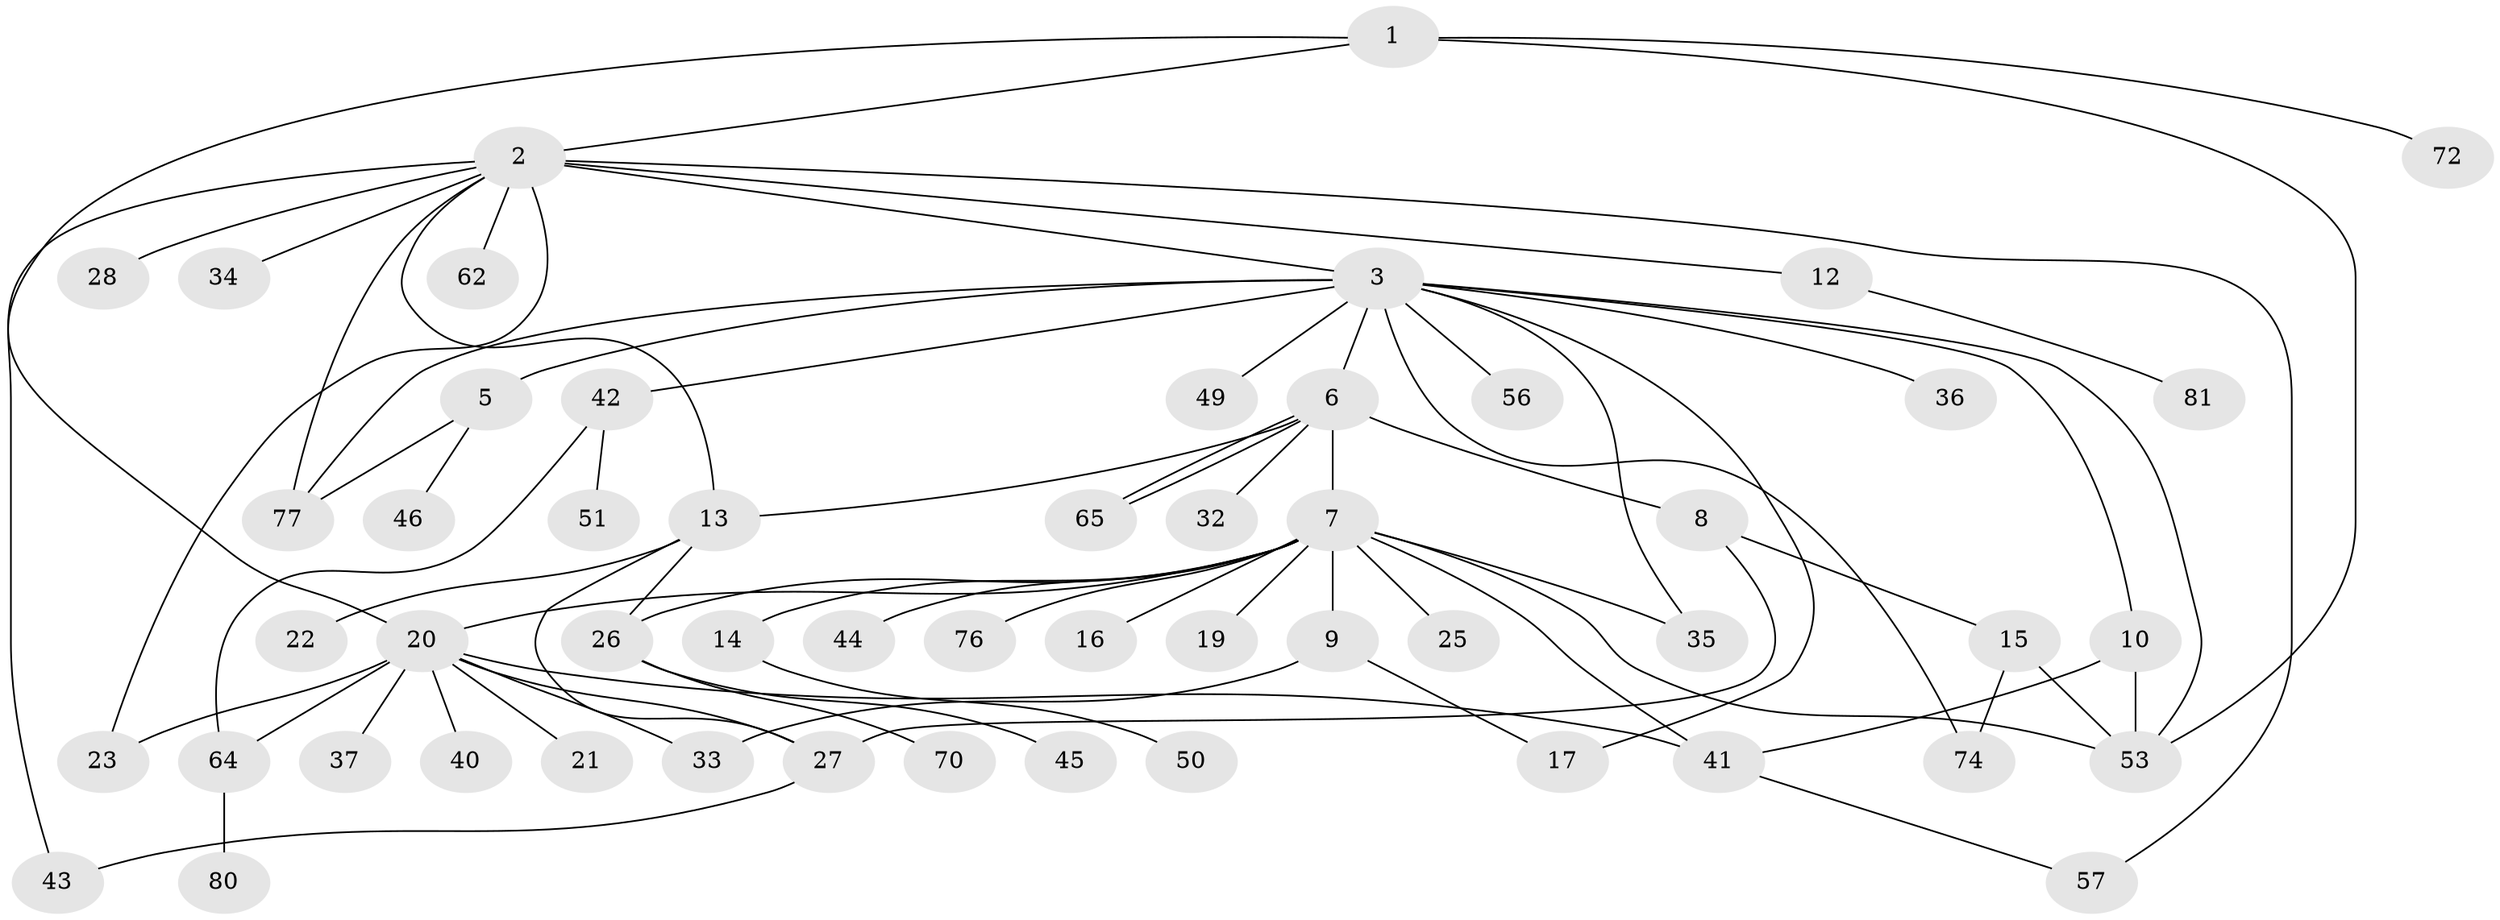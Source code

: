 // original degree distribution, {4: 0.08536585365853659, 5: 0.036585365853658534, 15: 0.012195121951219513, 2: 0.3048780487804878, 3: 0.08536585365853659, 8: 0.012195121951219513, 14: 0.012195121951219513, 9: 0.012195121951219513, 6: 0.012195121951219513, 1: 0.4146341463414634, 12: 0.012195121951219513}
// Generated by graph-tools (version 1.1) at 2025/41/03/06/25 10:41:45]
// undirected, 53 vertices, 74 edges
graph export_dot {
graph [start="1"]
  node [color=gray90,style=filled];
  1 [super="+4"];
  2 [super="+11"];
  3 [super="+31"];
  5 [super="+38"];
  6 [super="+78"];
  7 [super="+68"];
  8;
  9 [super="+54"];
  10 [super="+82"];
  12 [super="+39"];
  13 [super="+18"];
  14;
  15 [super="+69"];
  16 [super="+73"];
  17 [super="+30"];
  19 [super="+24"];
  20 [super="+29"];
  21 [super="+79"];
  22;
  23 [super="+55"];
  25 [super="+61"];
  26 [super="+52"];
  27 [super="+59"];
  28;
  32;
  33;
  34;
  35;
  36;
  37 [super="+47"];
  40;
  41 [super="+71"];
  42 [super="+48"];
  43;
  44;
  45;
  46;
  49;
  50 [super="+58"];
  51 [super="+63"];
  53 [super="+67"];
  56;
  57 [super="+60"];
  62;
  64 [super="+66"];
  65;
  70;
  72;
  74 [super="+75"];
  76;
  77;
  80;
  81;
  1 -- 2;
  1 -- 20;
  1 -- 72;
  1 -- 53;
  2 -- 3;
  2 -- 13;
  2 -- 23 [weight=2];
  2 -- 34;
  2 -- 43;
  2 -- 12;
  2 -- 77;
  2 -- 57;
  2 -- 28;
  2 -- 62;
  3 -- 5;
  3 -- 6 [weight=2];
  3 -- 10;
  3 -- 17;
  3 -- 35;
  3 -- 36;
  3 -- 42;
  3 -- 49;
  3 -- 53;
  3 -- 56;
  3 -- 74;
  3 -- 77;
  5 -- 46;
  5 -- 77;
  6 -- 7;
  6 -- 8;
  6 -- 13;
  6 -- 32;
  6 -- 65;
  6 -- 65;
  7 -- 9;
  7 -- 14;
  7 -- 16;
  7 -- 19;
  7 -- 20;
  7 -- 25;
  7 -- 35;
  7 -- 44;
  7 -- 53;
  7 -- 76;
  7 -- 26;
  7 -- 41;
  8 -- 15;
  8 -- 27;
  9 -- 17;
  9 -- 33;
  10 -- 41;
  10 -- 53;
  12 -- 81;
  13 -- 22;
  13 -- 26;
  13 -- 27;
  14 -- 50;
  15 -- 53;
  15 -- 74;
  20 -- 21;
  20 -- 23;
  20 -- 27;
  20 -- 33;
  20 -- 37;
  20 -- 40;
  20 -- 41;
  20 -- 64 [weight=2];
  26 -- 45;
  26 -- 70;
  27 -- 43;
  41 -- 57;
  42 -- 51;
  42 -- 64;
  64 -- 80;
}
